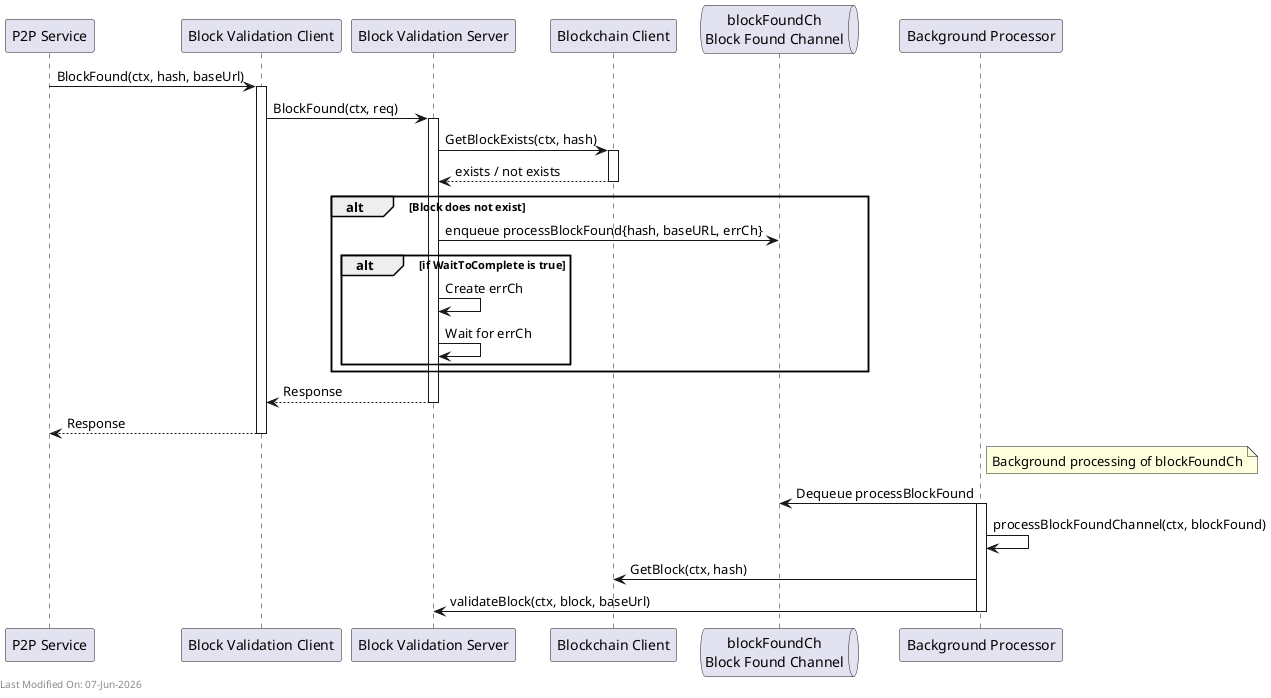 @startuml
participant "P2P Service" as P2P
participant "Block Validation Client" as BVC
participant "Block Validation Server" as BVS
participant "Blockchain Client" as BC
queue "blockFoundCh\nBlock Found Channel" as BFC
participant "Background Processor" as BP

P2P -> BVC: BlockFound(ctx, hash, baseUrl)
activate BVC

BVC -> BVS: BlockFound(ctx, req)
activate BVS

BVS -> BC: GetBlockExists(ctx, hash)
activate BC
BC --> BVS: exists / not exists
deactivate BC

alt Block does not exist
    BVS -> BFC: enqueue processBlockFound{hash, baseURL, errCh}

    alt if WaitToComplete is true
        BVS -> BVS: Create errCh
        BVS -> BVS: Wait for errCh
    end
end

BVS --> BVC: Response
deactivate BVS
BVC --> P2P: Response
deactivate BVC

note right of BP
  Background processing of blockFoundCh
end note

BP -> BFC: Dequeue processBlockFound
activate BP
BP -> BP: processBlockFoundChannel(ctx, blockFound)
BP -> BC: GetBlock(ctx, hash)
BP -> BVS: validateBlock(ctx, block, baseUrl)
deactivate BP

left footer Last Modified On: %date("dd-MMM-yyyy")

@enduml
